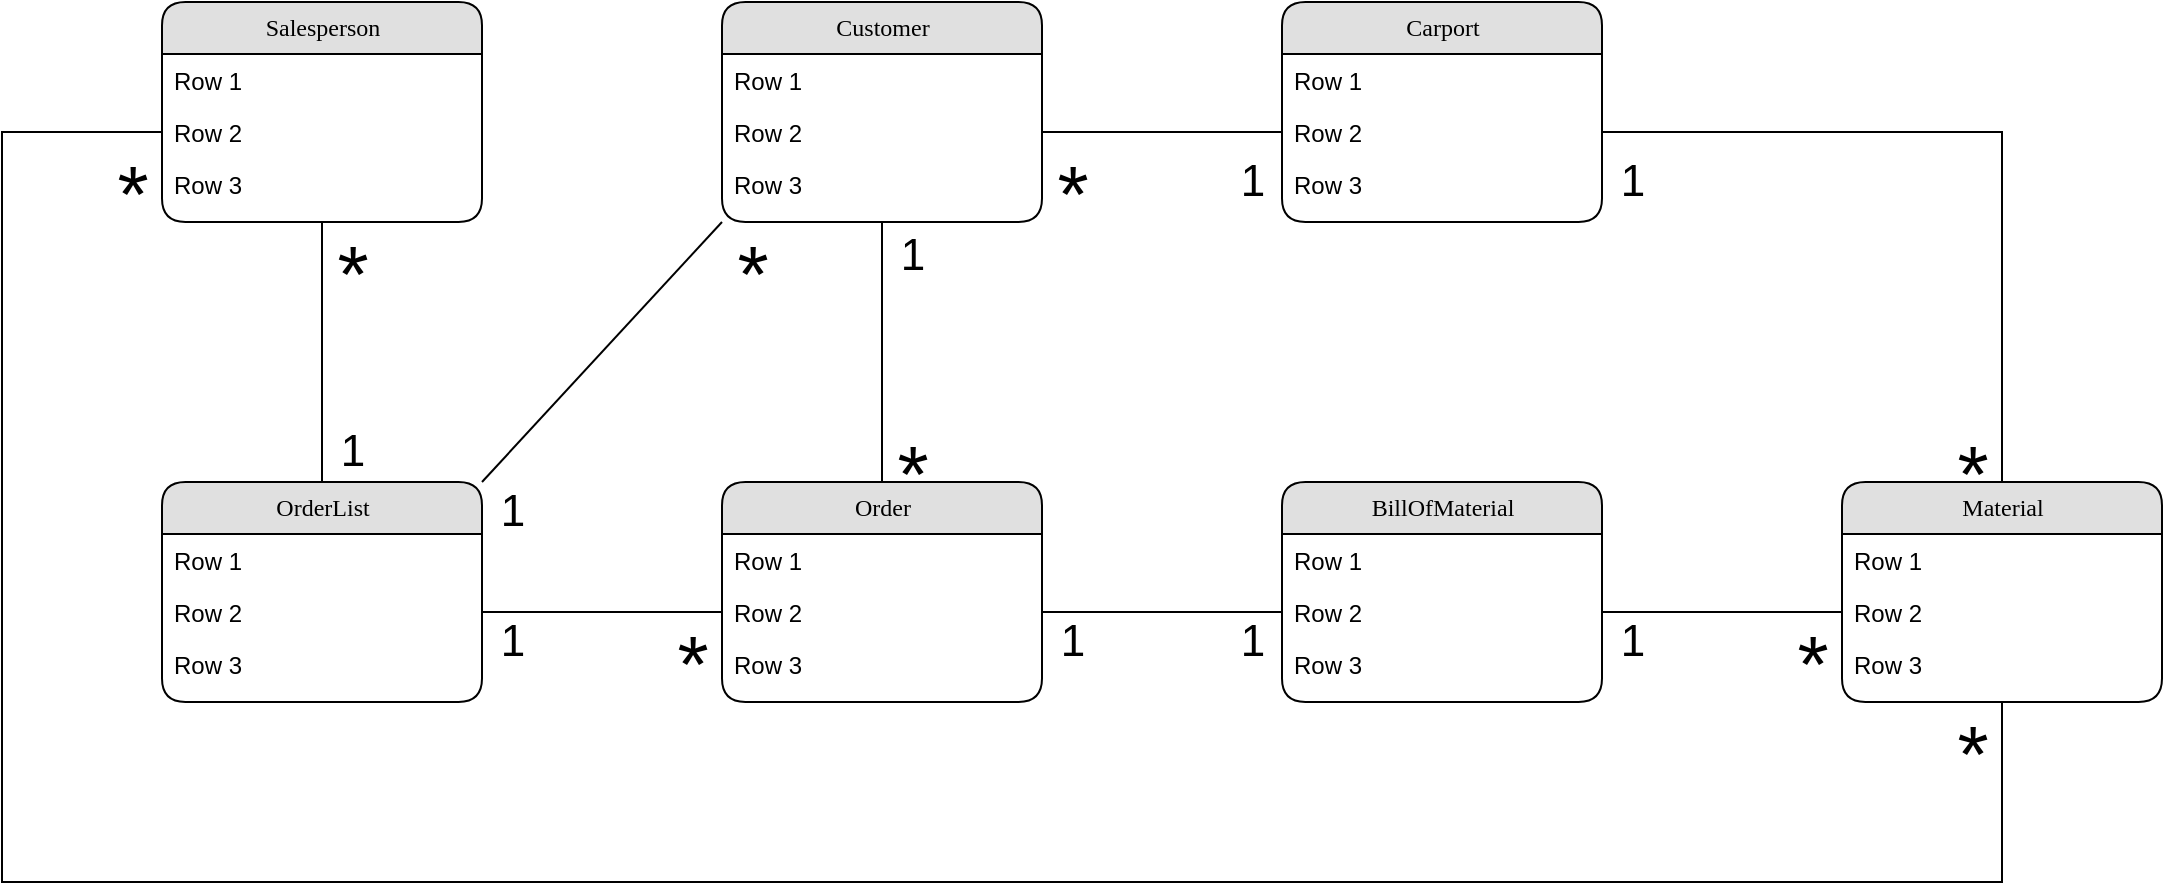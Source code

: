 <mxfile version="14.4.3" type="device"><diagram name="Page-1" id="b520641d-4fe3-3701-9064-5fc419738815"><mxGraphModel dx="1205" dy="696" grid="1" gridSize="10" guides="1" tooltips="1" connect="1" arrows="1" fold="1" page="1" pageScale="1" pageWidth="1100" pageHeight="850" background="#ffffff" math="0" shadow="0"><root><mxCell id="0"/><mxCell id="1" parent="0"/><mxCell id="21ea969265ad0168-6" value="Customer" style="swimlane;html=1;fontStyle=0;childLayout=stackLayout;horizontal=1;startSize=26;fillColor=#e0e0e0;horizontalStack=0;resizeParent=1;resizeLast=0;collapsible=1;marginBottom=0;swimlaneFillColor=#ffffff;align=center;rounded=1;shadow=0;comic=0;labelBackgroundColor=none;strokeWidth=1;fontFamily=Verdana;fontSize=12" parent="1" vertex="1"><mxGeometry x="520" y="80" width="160" height="110" as="geometry"/></mxCell><mxCell id="21ea969265ad0168-7" value="Row 1" style="text;html=1;strokeColor=none;fillColor=none;spacingLeft=4;spacingRight=4;whiteSpace=wrap;overflow=hidden;rotatable=0;points=[[0,0.5],[1,0.5]];portConstraint=eastwest;" parent="21ea969265ad0168-6" vertex="1"><mxGeometry y="26" width="160" height="26" as="geometry"/></mxCell><mxCell id="21ea969265ad0168-8" value="Row 2" style="text;html=1;strokeColor=none;fillColor=none;spacingLeft=4;spacingRight=4;whiteSpace=wrap;overflow=hidden;rotatable=0;points=[[0,0.5],[1,0.5]];portConstraint=eastwest;" parent="21ea969265ad0168-6" vertex="1"><mxGeometry y="52" width="160" height="26" as="geometry"/></mxCell><mxCell id="21ea969265ad0168-9" value="Row 3" style="text;html=1;strokeColor=none;fillColor=none;spacingLeft=4;spacingRight=4;whiteSpace=wrap;overflow=hidden;rotatable=0;points=[[0,0.5],[1,0.5]];portConstraint=eastwest;" parent="21ea969265ad0168-6" vertex="1"><mxGeometry y="78" width="160" height="26" as="geometry"/></mxCell><mxCell id="PO8EfMJt105Rqw60abM4-1" value="Salesperson" style="swimlane;html=1;fontStyle=0;childLayout=stackLayout;horizontal=1;startSize=26;fillColor=#e0e0e0;horizontalStack=0;resizeParent=1;resizeLast=0;collapsible=1;marginBottom=0;swimlaneFillColor=#ffffff;align=center;rounded=1;shadow=0;comic=0;labelBackgroundColor=none;strokeWidth=1;fontFamily=Verdana;fontSize=12" parent="1" vertex="1"><mxGeometry x="240" y="80" width="160" height="110" as="geometry"/></mxCell><mxCell id="PO8EfMJt105Rqw60abM4-2" value="Row 1" style="text;html=1;strokeColor=none;fillColor=none;spacingLeft=4;spacingRight=4;whiteSpace=wrap;overflow=hidden;rotatable=0;points=[[0,0.5],[1,0.5]];portConstraint=eastwest;" parent="PO8EfMJt105Rqw60abM4-1" vertex="1"><mxGeometry y="26" width="160" height="26" as="geometry"/></mxCell><mxCell id="PO8EfMJt105Rqw60abM4-3" value="Row 2" style="text;html=1;strokeColor=none;fillColor=none;spacingLeft=4;spacingRight=4;whiteSpace=wrap;overflow=hidden;rotatable=0;points=[[0,0.5],[1,0.5]];portConstraint=eastwest;" parent="PO8EfMJt105Rqw60abM4-1" vertex="1"><mxGeometry y="52" width="160" height="26" as="geometry"/></mxCell><mxCell id="PO8EfMJt105Rqw60abM4-4" value="Row 3" style="text;html=1;strokeColor=none;fillColor=none;spacingLeft=4;spacingRight=4;whiteSpace=wrap;overflow=hidden;rotatable=0;points=[[0,0.5],[1,0.5]];portConstraint=eastwest;" parent="PO8EfMJt105Rqw60abM4-1" vertex="1"><mxGeometry y="78" width="160" height="26" as="geometry"/></mxCell><mxCell id="_FoFAhyRaYSoehlt7JNx-34" style="edgeStyle=none;rounded=0;orthogonalLoop=1;jettySize=auto;html=1;exitX=0.5;exitY=0;exitDx=0;exitDy=0;entryX=0.5;entryY=1;entryDx=0;entryDy=0;endArrow=none;endFill=0;" edge="1" parent="1" source="PO8EfMJt105Rqw60abM4-13" target="21ea969265ad0168-6"><mxGeometry relative="1" as="geometry"/></mxCell><mxCell id="PO8EfMJt105Rqw60abM4-13" value="Order" style="swimlane;html=1;fontStyle=0;childLayout=stackLayout;horizontal=1;startSize=26;fillColor=#e0e0e0;horizontalStack=0;resizeParent=1;resizeLast=0;collapsible=1;marginBottom=0;swimlaneFillColor=#ffffff;align=center;rounded=1;shadow=0;comic=0;labelBackgroundColor=none;strokeWidth=1;fontFamily=Verdana;fontSize=12" parent="1" vertex="1"><mxGeometry x="520" y="320" width="160" height="110" as="geometry"/></mxCell><mxCell id="PO8EfMJt105Rqw60abM4-14" value="Row 1" style="text;html=1;strokeColor=none;fillColor=none;spacingLeft=4;spacingRight=4;whiteSpace=wrap;overflow=hidden;rotatable=0;points=[[0,0.5],[1,0.5]];portConstraint=eastwest;" parent="PO8EfMJt105Rqw60abM4-13" vertex="1"><mxGeometry y="26" width="160" height="26" as="geometry"/></mxCell><mxCell id="PO8EfMJt105Rqw60abM4-15" value="Row 2" style="text;html=1;strokeColor=none;fillColor=none;spacingLeft=4;spacingRight=4;whiteSpace=wrap;overflow=hidden;rotatable=0;points=[[0,0.5],[1,0.5]];portConstraint=eastwest;" parent="PO8EfMJt105Rqw60abM4-13" vertex="1"><mxGeometry y="52" width="160" height="26" as="geometry"/></mxCell><mxCell id="PO8EfMJt105Rqw60abM4-16" value="Row 3" style="text;html=1;strokeColor=none;fillColor=none;spacingLeft=4;spacingRight=4;whiteSpace=wrap;overflow=hidden;rotatable=0;points=[[0,0.5],[1,0.5]];portConstraint=eastwest;" parent="PO8EfMJt105Rqw60abM4-13" vertex="1"><mxGeometry y="78" width="160" height="26" as="geometry"/></mxCell><mxCell id="_FoFAhyRaYSoehlt7JNx-16" style="edgeStyle=orthogonalEdgeStyle;rounded=0;orthogonalLoop=1;jettySize=auto;html=1;exitX=0;exitY=0.5;exitDx=0;exitDy=0;entryX=1;entryY=0.5;entryDx=0;entryDy=0;endArrow=none;endFill=0;" edge="1" parent="1" source="_FoFAhyRaYSoehlt7JNx-3" target="PO8EfMJt105Rqw60abM4-15"><mxGeometry relative="1" as="geometry"/></mxCell><mxCell id="_FoFAhyRaYSoehlt7JNx-1" value="BillOfMaterial" style="swimlane;html=1;fontStyle=0;childLayout=stackLayout;horizontal=1;startSize=26;fillColor=#e0e0e0;horizontalStack=0;resizeParent=1;resizeLast=0;collapsible=1;marginBottom=0;swimlaneFillColor=#ffffff;align=center;rounded=1;shadow=0;comic=0;labelBackgroundColor=none;strokeWidth=1;fontFamily=Verdana;fontSize=12" vertex="1" parent="1"><mxGeometry x="800" y="320" width="160" height="110" as="geometry"/></mxCell><mxCell id="_FoFAhyRaYSoehlt7JNx-2" value="Row 1" style="text;html=1;strokeColor=none;fillColor=none;spacingLeft=4;spacingRight=4;whiteSpace=wrap;overflow=hidden;rotatable=0;points=[[0,0.5],[1,0.5]];portConstraint=eastwest;" vertex="1" parent="_FoFAhyRaYSoehlt7JNx-1"><mxGeometry y="26" width="160" height="26" as="geometry"/></mxCell><mxCell id="_FoFAhyRaYSoehlt7JNx-3" value="Row 2" style="text;html=1;strokeColor=none;fillColor=none;spacingLeft=4;spacingRight=4;whiteSpace=wrap;overflow=hidden;rotatable=0;points=[[0,0.5],[1,0.5]];portConstraint=eastwest;" vertex="1" parent="_FoFAhyRaYSoehlt7JNx-1"><mxGeometry y="52" width="160" height="26" as="geometry"/></mxCell><mxCell id="_FoFAhyRaYSoehlt7JNx-4" value="Row 3" style="text;html=1;strokeColor=none;fillColor=none;spacingLeft=4;spacingRight=4;whiteSpace=wrap;overflow=hidden;rotatable=0;points=[[0,0.5],[1,0.5]];portConstraint=eastwest;" vertex="1" parent="_FoFAhyRaYSoehlt7JNx-1"><mxGeometry y="78" width="160" height="26" as="geometry"/></mxCell><mxCell id="_FoFAhyRaYSoehlt7JNx-39" style="edgeStyle=orthogonalEdgeStyle;rounded=0;orthogonalLoop=1;jettySize=auto;html=1;exitX=0.5;exitY=0;exitDx=0;exitDy=0;entryX=1;entryY=0.5;entryDx=0;entryDy=0;endArrow=none;endFill=0;" edge="1" parent="1" source="_FoFAhyRaYSoehlt7JNx-5" target="PO8EfMJt105Rqw60abM4-7"><mxGeometry relative="1" as="geometry"/></mxCell><mxCell id="_FoFAhyRaYSoehlt7JNx-5" value="Material" style="swimlane;html=1;fontStyle=0;childLayout=stackLayout;horizontal=1;startSize=26;fillColor=#e0e0e0;horizontalStack=0;resizeParent=1;resizeLast=0;collapsible=1;marginBottom=0;swimlaneFillColor=#ffffff;align=center;rounded=1;shadow=0;comic=0;labelBackgroundColor=none;strokeWidth=1;fontFamily=Verdana;fontSize=12" vertex="1" parent="1"><mxGeometry x="1080" y="320" width="160" height="110" as="geometry"/></mxCell><mxCell id="_FoFAhyRaYSoehlt7JNx-6" value="Row 1" style="text;html=1;strokeColor=none;fillColor=none;spacingLeft=4;spacingRight=4;whiteSpace=wrap;overflow=hidden;rotatable=0;points=[[0,0.5],[1,0.5]];portConstraint=eastwest;" vertex="1" parent="_FoFAhyRaYSoehlt7JNx-5"><mxGeometry y="26" width="160" height="26" as="geometry"/></mxCell><mxCell id="_FoFAhyRaYSoehlt7JNx-7" value="Row 2" style="text;html=1;strokeColor=none;fillColor=none;spacingLeft=4;spacingRight=4;whiteSpace=wrap;overflow=hidden;rotatable=0;points=[[0,0.5],[1,0.5]];portConstraint=eastwest;" vertex="1" parent="_FoFAhyRaYSoehlt7JNx-5"><mxGeometry y="52" width="160" height="26" as="geometry"/></mxCell><mxCell id="_FoFAhyRaYSoehlt7JNx-8" value="Row 3" style="text;html=1;strokeColor=none;fillColor=none;spacingLeft=4;spacingRight=4;whiteSpace=wrap;overflow=hidden;rotatable=0;points=[[0,0.5],[1,0.5]];portConstraint=eastwest;" vertex="1" parent="_FoFAhyRaYSoehlt7JNx-5"><mxGeometry y="78" width="160" height="26" as="geometry"/></mxCell><mxCell id="_FoFAhyRaYSoehlt7JNx-35" style="edgeStyle=none;rounded=0;orthogonalLoop=1;jettySize=auto;html=1;exitX=1;exitY=0;exitDx=0;exitDy=0;entryX=0;entryY=1;entryDx=0;entryDy=0;endArrow=none;endFill=0;" edge="1" parent="1" source="_FoFAhyRaYSoehlt7JNx-10" target="21ea969265ad0168-6"><mxGeometry relative="1" as="geometry"/></mxCell><mxCell id="_FoFAhyRaYSoehlt7JNx-36" style="edgeStyle=none;rounded=0;orthogonalLoop=1;jettySize=auto;html=1;exitX=0.5;exitY=0;exitDx=0;exitDy=0;entryX=0.5;entryY=1;entryDx=0;entryDy=0;endArrow=none;endFill=0;" edge="1" parent="1" source="_FoFAhyRaYSoehlt7JNx-10" target="PO8EfMJt105Rqw60abM4-1"><mxGeometry relative="1" as="geometry"/></mxCell><mxCell id="_FoFAhyRaYSoehlt7JNx-10" value="OrderList" style="swimlane;html=1;fontStyle=0;childLayout=stackLayout;horizontal=1;startSize=26;fillColor=#e0e0e0;horizontalStack=0;resizeParent=1;resizeLast=0;collapsible=1;marginBottom=0;swimlaneFillColor=#ffffff;align=center;rounded=1;shadow=0;comic=0;labelBackgroundColor=none;strokeWidth=1;fontFamily=Verdana;fontSize=12" vertex="1" parent="1"><mxGeometry x="240" y="320" width="160" height="110" as="geometry"/></mxCell><mxCell id="_FoFAhyRaYSoehlt7JNx-11" value="Row 1" style="text;html=1;strokeColor=none;fillColor=none;spacingLeft=4;spacingRight=4;whiteSpace=wrap;overflow=hidden;rotatable=0;points=[[0,0.5],[1,0.5]];portConstraint=eastwest;" vertex="1" parent="_FoFAhyRaYSoehlt7JNx-10"><mxGeometry y="26" width="160" height="26" as="geometry"/></mxCell><mxCell id="_FoFAhyRaYSoehlt7JNx-12" value="Row 2" style="text;html=1;strokeColor=none;fillColor=none;spacingLeft=4;spacingRight=4;whiteSpace=wrap;overflow=hidden;rotatable=0;points=[[0,0.5],[1,0.5]];portConstraint=eastwest;" vertex="1" parent="_FoFAhyRaYSoehlt7JNx-10"><mxGeometry y="52" width="160" height="26" as="geometry"/></mxCell><mxCell id="_FoFAhyRaYSoehlt7JNx-13" value="Row 3" style="text;html=1;strokeColor=none;fillColor=none;spacingLeft=4;spacingRight=4;whiteSpace=wrap;overflow=hidden;rotatable=0;points=[[0,0.5],[1,0.5]];portConstraint=eastwest;" vertex="1" parent="_FoFAhyRaYSoehlt7JNx-10"><mxGeometry y="78" width="160" height="26" as="geometry"/></mxCell><mxCell id="_FoFAhyRaYSoehlt7JNx-14" style="edgeStyle=orthogonalEdgeStyle;rounded=0;orthogonalLoop=1;jettySize=auto;html=1;exitX=0;exitY=0.5;exitDx=0;exitDy=0;entryX=1;entryY=0.5;entryDx=0;entryDy=0;endArrow=none;endFill=0;" edge="1" parent="1" source="_FoFAhyRaYSoehlt7JNx-7" target="_FoFAhyRaYSoehlt7JNx-3"><mxGeometry relative="1" as="geometry"/></mxCell><mxCell id="_FoFAhyRaYSoehlt7JNx-23" style="edgeStyle=orthogonalEdgeStyle;rounded=0;orthogonalLoop=1;jettySize=auto;html=1;exitX=1;exitY=0.5;exitDx=0;exitDy=0;entryX=0;entryY=0.5;entryDx=0;entryDy=0;endArrow=none;endFill=0;" edge="1" parent="1" source="_FoFAhyRaYSoehlt7JNx-12" target="PO8EfMJt105Rqw60abM4-15"><mxGeometry relative="1" as="geometry"/></mxCell><mxCell id="PO8EfMJt105Rqw60abM4-5" value="Carport" style="swimlane;html=1;fontStyle=0;childLayout=stackLayout;horizontal=1;startSize=26;fillColor=#e0e0e0;horizontalStack=0;resizeParent=1;resizeLast=0;collapsible=1;marginBottom=0;swimlaneFillColor=#ffffff;align=center;rounded=1;shadow=0;comic=0;labelBackgroundColor=none;strokeWidth=1;fontFamily=Verdana;fontSize=12" parent="1" vertex="1"><mxGeometry x="800" y="80" width="160" height="110" as="geometry"/></mxCell><mxCell id="PO8EfMJt105Rqw60abM4-6" value="Row 1" style="text;html=1;strokeColor=none;fillColor=none;spacingLeft=4;spacingRight=4;whiteSpace=wrap;overflow=hidden;rotatable=0;points=[[0,0.5],[1,0.5]];portConstraint=eastwest;" parent="PO8EfMJt105Rqw60abM4-5" vertex="1"><mxGeometry y="26" width="160" height="26" as="geometry"/></mxCell><mxCell id="PO8EfMJt105Rqw60abM4-7" value="Row 2" style="text;html=1;strokeColor=none;fillColor=none;spacingLeft=4;spacingRight=4;whiteSpace=wrap;overflow=hidden;rotatable=0;points=[[0,0.5],[1,0.5]];portConstraint=eastwest;" parent="PO8EfMJt105Rqw60abM4-5" vertex="1"><mxGeometry y="52" width="160" height="26" as="geometry"/></mxCell><mxCell id="PO8EfMJt105Rqw60abM4-8" value="Row 3" style="text;html=1;strokeColor=none;fillColor=none;spacingLeft=4;spacingRight=4;whiteSpace=wrap;overflow=hidden;rotatable=0;points=[[0,0.5],[1,0.5]];portConstraint=eastwest;" parent="PO8EfMJt105Rqw60abM4-5" vertex="1"><mxGeometry y="78" width="160" height="26" as="geometry"/></mxCell><mxCell id="_FoFAhyRaYSoehlt7JNx-37" style="edgeStyle=none;rounded=0;orthogonalLoop=1;jettySize=auto;html=1;exitX=1;exitY=0.5;exitDx=0;exitDy=0;entryX=0;entryY=0.5;entryDx=0;entryDy=0;endArrow=none;endFill=0;" edge="1" parent="1" source="21ea969265ad0168-8" target="PO8EfMJt105Rqw60abM4-7"><mxGeometry relative="1" as="geometry"/></mxCell><mxCell id="_FoFAhyRaYSoehlt7JNx-40" style="edgeStyle=orthogonalEdgeStyle;rounded=0;orthogonalLoop=1;jettySize=auto;html=1;exitX=0;exitY=0.5;exitDx=0;exitDy=0;entryX=0.5;entryY=1;entryDx=0;entryDy=0;endArrow=none;endFill=0;" edge="1" parent="1" source="PO8EfMJt105Rqw60abM4-3" target="_FoFAhyRaYSoehlt7JNx-5"><mxGeometry relative="1" as="geometry"><Array as="points"><mxPoint x="160" y="145"/><mxPoint x="160" y="520"/><mxPoint x="1160" y="520"/></Array></mxGeometry></mxCell><mxCell id="_FoFAhyRaYSoehlt7JNx-41" value="&lt;font style=&quot;font-size: 40px&quot;&gt;*&lt;/font&gt;" style="text;html=1;align=center;verticalAlign=middle;resizable=0;points=[];autosize=1;perimeterSpacing=0;shadow=0;sketch=0;glass=0;rounded=0;" vertex="1" parent="1"><mxGeometry x="320" y="200" width="30" height="30" as="geometry"/></mxCell><mxCell id="_FoFAhyRaYSoehlt7JNx-42" value="&lt;font style=&quot;font-size: 22px&quot;&gt;1&lt;/font&gt;" style="text;html=1;align=center;verticalAlign=middle;resizable=0;points=[];autosize=1;perimeterSpacing=0;shadow=0;sketch=0;glass=0;rounded=0;" vertex="1" parent="1"><mxGeometry x="320" y="295" width="30" height="20" as="geometry"/></mxCell><mxCell id="_FoFAhyRaYSoehlt7JNx-43" value="&lt;font style=&quot;font-size: 40px&quot;&gt;*&lt;/font&gt;" style="text;html=1;align=center;verticalAlign=middle;resizable=0;points=[];autosize=1;perimeterSpacing=0;shadow=0;sketch=0;glass=0;rounded=0;" vertex="1" parent="1"><mxGeometry x="520" y="200" width="30" height="30" as="geometry"/></mxCell><mxCell id="_FoFAhyRaYSoehlt7JNx-44" value="&lt;font style=&quot;font-size: 22px&quot;&gt;1&lt;/font&gt;" style="text;html=1;align=center;verticalAlign=middle;resizable=0;points=[];autosize=1;perimeterSpacing=0;shadow=0;sketch=0;glass=0;rounded=0;" vertex="1" parent="1"><mxGeometry x="400" y="325" width="30" height="20" as="geometry"/></mxCell><mxCell id="_FoFAhyRaYSoehlt7JNx-45" value="&lt;font style=&quot;font-size: 22px&quot;&gt;1&lt;/font&gt;" style="text;html=1;align=center;verticalAlign=middle;resizable=0;points=[];autosize=1;perimeterSpacing=0;shadow=0;sketch=0;glass=0;rounded=0;" vertex="1" parent="1"><mxGeometry x="400" y="390" width="30" height="20" as="geometry"/></mxCell><mxCell id="_FoFAhyRaYSoehlt7JNx-46" value="&lt;font style=&quot;font-size: 40px&quot;&gt;*&lt;/font&gt;" style="text;html=1;align=center;verticalAlign=middle;resizable=0;points=[];autosize=1;perimeterSpacing=0;shadow=0;sketch=0;glass=0;rounded=0;" vertex="1" parent="1"><mxGeometry x="490" y="395" width="30" height="30" as="geometry"/></mxCell><mxCell id="_FoFAhyRaYSoehlt7JNx-47" value="&lt;font style=&quot;font-size: 22px&quot;&gt;1&lt;/font&gt;" style="text;html=1;align=center;verticalAlign=middle;resizable=0;points=[];autosize=1;perimeterSpacing=0;shadow=0;sketch=0;glass=0;rounded=0;" vertex="1" parent="1"><mxGeometry x="680" y="390" width="30" height="20" as="geometry"/></mxCell><mxCell id="_FoFAhyRaYSoehlt7JNx-48" value="&lt;font style=&quot;font-size: 22px&quot;&gt;1&lt;/font&gt;" style="text;html=1;align=center;verticalAlign=middle;resizable=0;points=[];autosize=1;perimeterSpacing=0;shadow=0;sketch=0;glass=0;rounded=0;" vertex="1" parent="1"><mxGeometry x="770" y="390" width="30" height="20" as="geometry"/></mxCell><mxCell id="_FoFAhyRaYSoehlt7JNx-49" value="&lt;font style=&quot;font-size: 22px&quot;&gt;1&lt;/font&gt;" style="text;html=1;align=center;verticalAlign=middle;resizable=0;points=[];autosize=1;perimeterSpacing=0;shadow=0;sketch=0;glass=0;rounded=0;" vertex="1" parent="1"><mxGeometry x="960" y="390" width="30" height="20" as="geometry"/></mxCell><mxCell id="_FoFAhyRaYSoehlt7JNx-50" value="&lt;font style=&quot;font-size: 40px&quot;&gt;*&lt;/font&gt;" style="text;html=1;align=center;verticalAlign=middle;resizable=0;points=[];autosize=1;perimeterSpacing=0;shadow=0;sketch=0;glass=0;rounded=0;" vertex="1" parent="1"><mxGeometry x="1050" y="395" width="30" height="30" as="geometry"/></mxCell><mxCell id="_FoFAhyRaYSoehlt7JNx-51" value="&lt;font style=&quot;font-size: 22px&quot;&gt;1&lt;/font&gt;" style="text;html=1;align=center;verticalAlign=middle;resizable=0;points=[];autosize=1;perimeterSpacing=0;shadow=0;sketch=0;glass=0;rounded=0;" vertex="1" parent="1"><mxGeometry x="600" y="197" width="30" height="20" as="geometry"/></mxCell><mxCell id="_FoFAhyRaYSoehlt7JNx-52" value="&lt;font style=&quot;font-size: 40px&quot;&gt;*&lt;/font&gt;" style="text;html=1;align=center;verticalAlign=middle;resizable=0;points=[];autosize=1;perimeterSpacing=0;shadow=0;sketch=0;glass=0;rounded=0;" vertex="1" parent="1"><mxGeometry x="600" y="300" width="30" height="30" as="geometry"/></mxCell><mxCell id="_FoFAhyRaYSoehlt7JNx-53" value="&lt;font style=&quot;font-size: 40px&quot;&gt;*&lt;/font&gt;" style="text;html=1;align=center;verticalAlign=middle;resizable=0;points=[];autosize=1;perimeterSpacing=0;shadow=0;sketch=0;glass=0;rounded=0;" vertex="1" parent="1"><mxGeometry x="680" y="160" width="30" height="30" as="geometry"/></mxCell><mxCell id="_FoFAhyRaYSoehlt7JNx-54" value="&lt;font style=&quot;font-size: 22px&quot;&gt;1&lt;/font&gt;" style="text;html=1;align=center;verticalAlign=middle;resizable=0;points=[];autosize=1;perimeterSpacing=0;shadow=0;sketch=0;glass=0;rounded=0;" vertex="1" parent="1"><mxGeometry x="770" y="160" width="30" height="20" as="geometry"/></mxCell><mxCell id="_FoFAhyRaYSoehlt7JNx-55" value="&lt;font style=&quot;font-size: 22px&quot;&gt;1&lt;/font&gt;" style="text;html=1;align=center;verticalAlign=middle;resizable=0;points=[];autosize=1;perimeterSpacing=0;shadow=0;sketch=0;glass=0;rounded=0;" vertex="1" parent="1"><mxGeometry x="960" y="160" width="30" height="20" as="geometry"/></mxCell><mxCell id="_FoFAhyRaYSoehlt7JNx-56" value="&lt;font style=&quot;font-size: 40px&quot;&gt;*&lt;/font&gt;" style="text;html=1;align=center;verticalAlign=middle;resizable=0;points=[];autosize=1;perimeterSpacing=0;shadow=0;sketch=0;glass=0;rounded=0;" vertex="1" parent="1"><mxGeometry x="1130" y="300" width="30" height="30" as="geometry"/></mxCell><mxCell id="_FoFAhyRaYSoehlt7JNx-57" value="&lt;font style=&quot;font-size: 40px&quot;&gt;*&lt;/font&gt;" style="text;html=1;align=center;verticalAlign=middle;resizable=0;points=[];autosize=1;perimeterSpacing=0;shadow=0;sketch=0;glass=0;rounded=0;" vertex="1" parent="1"><mxGeometry x="1130" y="440" width="30" height="30" as="geometry"/></mxCell><mxCell id="_FoFAhyRaYSoehlt7JNx-58" value="&lt;font style=&quot;font-size: 40px&quot;&gt;*&lt;/font&gt;" style="text;html=1;align=center;verticalAlign=middle;resizable=0;points=[];autosize=1;perimeterSpacing=0;shadow=0;sketch=0;glass=0;rounded=0;" vertex="1" parent="1"><mxGeometry x="210" y="160" width="30" height="30" as="geometry"/></mxCell></root></mxGraphModel></diagram></mxfile>